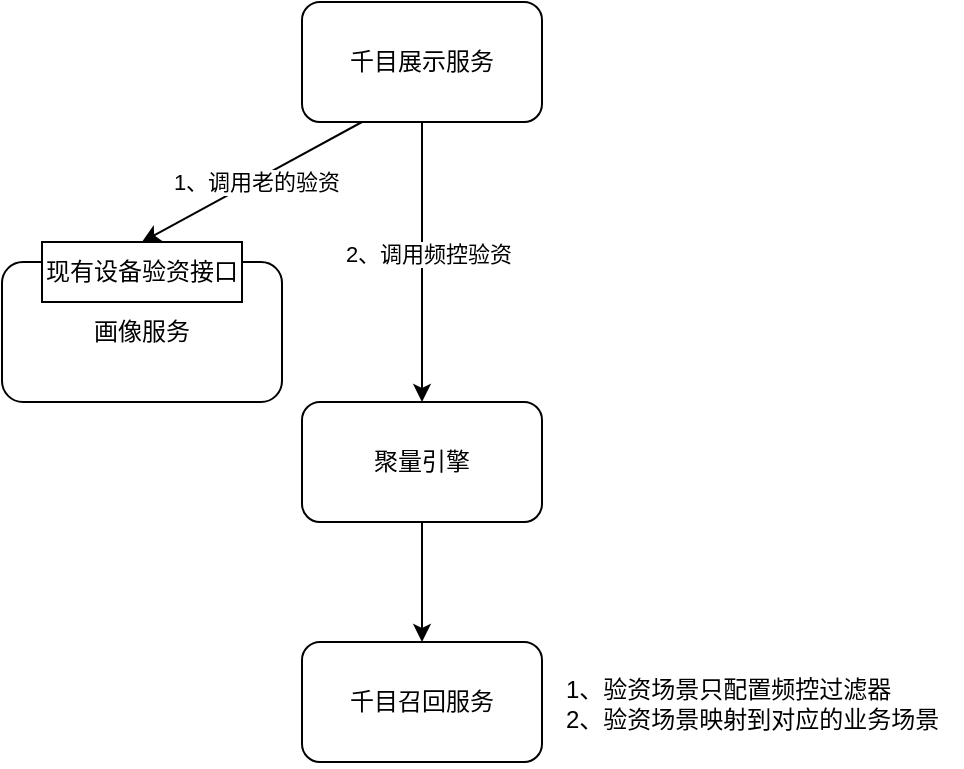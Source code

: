 <mxfile version="20.8.1" type="github">
  <diagram id="YxUP2xaq_VyTug8kEJNP" name="第 1 页">
    <mxGraphModel dx="1095" dy="776" grid="1" gridSize="10" guides="1" tooltips="1" connect="1" arrows="1" fold="1" page="1" pageScale="1" pageWidth="827" pageHeight="1169" math="0" shadow="0">
      <root>
        <mxCell id="0" />
        <mxCell id="1" parent="0" />
        <mxCell id="r8q-VQcnBtVLLdjR7hib-8" style="rounded=0;orthogonalLoop=1;jettySize=auto;html=1;exitX=0.25;exitY=1;exitDx=0;exitDy=0;entryX=0.5;entryY=0;entryDx=0;entryDy=0;" edge="1" parent="1" source="r8q-VQcnBtVLLdjR7hib-2" target="r8q-VQcnBtVLLdjR7hib-7">
          <mxGeometry relative="1" as="geometry" />
        </mxCell>
        <mxCell id="r8q-VQcnBtVLLdjR7hib-9" value="1、调用老的验资" style="edgeLabel;html=1;align=center;verticalAlign=middle;resizable=0;points=[];" vertex="1" connectable="0" parent="r8q-VQcnBtVLLdjR7hib-8">
          <mxGeometry x="-0.028" y="1" relative="1" as="geometry">
            <mxPoint as="offset" />
          </mxGeometry>
        </mxCell>
        <mxCell id="r8q-VQcnBtVLLdjR7hib-12" style="edgeStyle=none;rounded=0;orthogonalLoop=1;jettySize=auto;html=1;" edge="1" parent="1" source="r8q-VQcnBtVLLdjR7hib-2" target="r8q-VQcnBtVLLdjR7hib-11">
          <mxGeometry relative="1" as="geometry" />
        </mxCell>
        <mxCell id="r8q-VQcnBtVLLdjR7hib-16" value="2、调用频控验资" style="edgeLabel;html=1;align=center;verticalAlign=middle;resizable=0;points=[];" vertex="1" connectable="0" parent="r8q-VQcnBtVLLdjR7hib-12">
          <mxGeometry x="-0.067" y="3" relative="1" as="geometry">
            <mxPoint as="offset" />
          </mxGeometry>
        </mxCell>
        <mxCell id="r8q-VQcnBtVLLdjR7hib-2" value="千目展示服务" style="rounded=1;whiteSpace=wrap;html=1;" vertex="1" parent="1">
          <mxGeometry x="324" y="70" width="120" height="60" as="geometry" />
        </mxCell>
        <mxCell id="r8q-VQcnBtVLLdjR7hib-5" value="画像服务" style="rounded=1;whiteSpace=wrap;html=1;" vertex="1" parent="1">
          <mxGeometry x="174" y="200" width="140" height="70" as="geometry" />
        </mxCell>
        <mxCell id="r8q-VQcnBtVLLdjR7hib-7" value="现有设备验资接口" style="rounded=0;whiteSpace=wrap;html=1;" vertex="1" parent="1">
          <mxGeometry x="194" y="190" width="100" height="30" as="geometry" />
        </mxCell>
        <mxCell id="r8q-VQcnBtVLLdjR7hib-14" value="" style="edgeStyle=none;rounded=0;orthogonalLoop=1;jettySize=auto;html=1;" edge="1" parent="1" source="r8q-VQcnBtVLLdjR7hib-11" target="r8q-VQcnBtVLLdjR7hib-13">
          <mxGeometry relative="1" as="geometry" />
        </mxCell>
        <mxCell id="r8q-VQcnBtVLLdjR7hib-11" value="聚量引擎" style="rounded=1;whiteSpace=wrap;html=1;" vertex="1" parent="1">
          <mxGeometry x="324" y="270" width="120" height="60" as="geometry" />
        </mxCell>
        <mxCell id="r8q-VQcnBtVLLdjR7hib-13" value="千目召回服务" style="rounded=1;whiteSpace=wrap;html=1;" vertex="1" parent="1">
          <mxGeometry x="324" y="390" width="120" height="60" as="geometry" />
        </mxCell>
        <mxCell id="r8q-VQcnBtVLLdjR7hib-17" value="1、验资场景只配置频控过滤器&lt;br&gt;2、验资场景映射到对应的业务场景" style="text;html=1;strokeColor=none;fillColor=none;align=left;verticalAlign=middle;whiteSpace=wrap;rounded=0;" vertex="1" parent="1">
          <mxGeometry x="454" y="390" width="200" height="62.5" as="geometry" />
        </mxCell>
      </root>
    </mxGraphModel>
  </diagram>
</mxfile>
